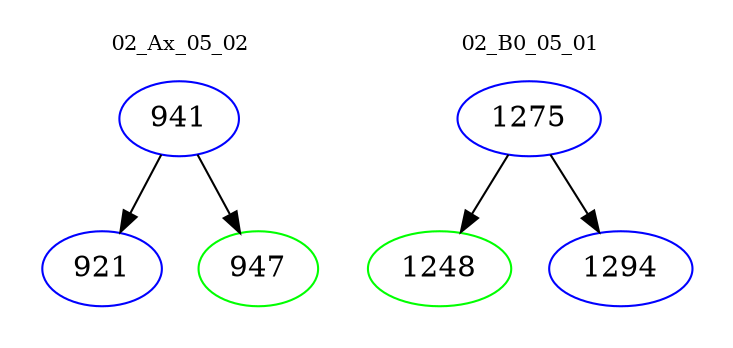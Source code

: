 digraph{
subgraph cluster_0 {
color = white
label = "02_Ax_05_02";
fontsize=10;
T0_941 [label="941", color="blue"]
T0_941 -> T0_921 [color="black"]
T0_921 [label="921", color="blue"]
T0_941 -> T0_947 [color="black"]
T0_947 [label="947", color="green"]
}
subgraph cluster_1 {
color = white
label = "02_B0_05_01";
fontsize=10;
T1_1275 [label="1275", color="blue"]
T1_1275 -> T1_1248 [color="black"]
T1_1248 [label="1248", color="green"]
T1_1275 -> T1_1294 [color="black"]
T1_1294 [label="1294", color="blue"]
}
}
